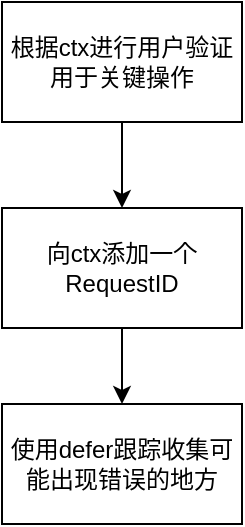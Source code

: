 <mxfile version="24.0.2" type="github">
  <diagram name="第 1 页" id="qW4DOj6AgRY8q806XMH-">
    <mxGraphModel dx="1064" dy="538" grid="0" gridSize="10" guides="1" tooltips="1" connect="1" arrows="1" fold="1" page="1" pageScale="1" pageWidth="827" pageHeight="1169" math="0" shadow="0">
      <root>
        <mxCell id="0" />
        <mxCell id="1" parent="0" />
        <mxCell id="Nk9I9D9MLdTbFCqx6Xnm-3" style="edgeStyle=orthogonalEdgeStyle;rounded=0;orthogonalLoop=1;jettySize=auto;html=1;" edge="1" parent="1" source="Nk9I9D9MLdTbFCqx6Xnm-1" target="Nk9I9D9MLdTbFCqx6Xnm-2">
          <mxGeometry relative="1" as="geometry" />
        </mxCell>
        <mxCell id="Nk9I9D9MLdTbFCqx6Xnm-1" value="根据ctx进行用户验证&lt;div&gt;用于关键操作&lt;/div&gt;" style="rounded=0;whiteSpace=wrap;html=1;" vertex="1" parent="1">
          <mxGeometry x="71" y="37" width="120" height="60" as="geometry" />
        </mxCell>
        <mxCell id="Nk9I9D9MLdTbFCqx6Xnm-5" style="edgeStyle=orthogonalEdgeStyle;rounded=0;orthogonalLoop=1;jettySize=auto;html=1;" edge="1" parent="1" source="Nk9I9D9MLdTbFCqx6Xnm-2" target="Nk9I9D9MLdTbFCqx6Xnm-4">
          <mxGeometry relative="1" as="geometry" />
        </mxCell>
        <mxCell id="Nk9I9D9MLdTbFCqx6Xnm-2" value="向ctx添加一个RequestID" style="rounded=0;whiteSpace=wrap;html=1;" vertex="1" parent="1">
          <mxGeometry x="71" y="140" width="120" height="60" as="geometry" />
        </mxCell>
        <mxCell id="Nk9I9D9MLdTbFCqx6Xnm-4" value="使用defer跟踪收集可能出现错误的地方" style="rounded=0;whiteSpace=wrap;html=1;" vertex="1" parent="1">
          <mxGeometry x="71" y="238" width="120" height="60" as="geometry" />
        </mxCell>
      </root>
    </mxGraphModel>
  </diagram>
</mxfile>
